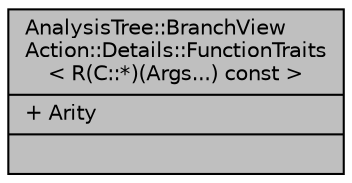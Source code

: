 digraph "AnalysisTree::BranchViewAction::Details::FunctionTraits&lt; R(C::*)(Args...) const  &gt;"
{
  edge [fontname="Helvetica",fontsize="10",labelfontname="Helvetica",labelfontsize="10"];
  node [fontname="Helvetica",fontsize="10",shape=record];
  Node1 [label="{AnalysisTree::BranchView\lAction::Details::FunctionTraits\l\< R(C::*)(Args...) const  \>\n|+ Arity\l|}",height=0.2,width=0.4,color="black", fillcolor="grey75", style="filled", fontcolor="black"];
}

